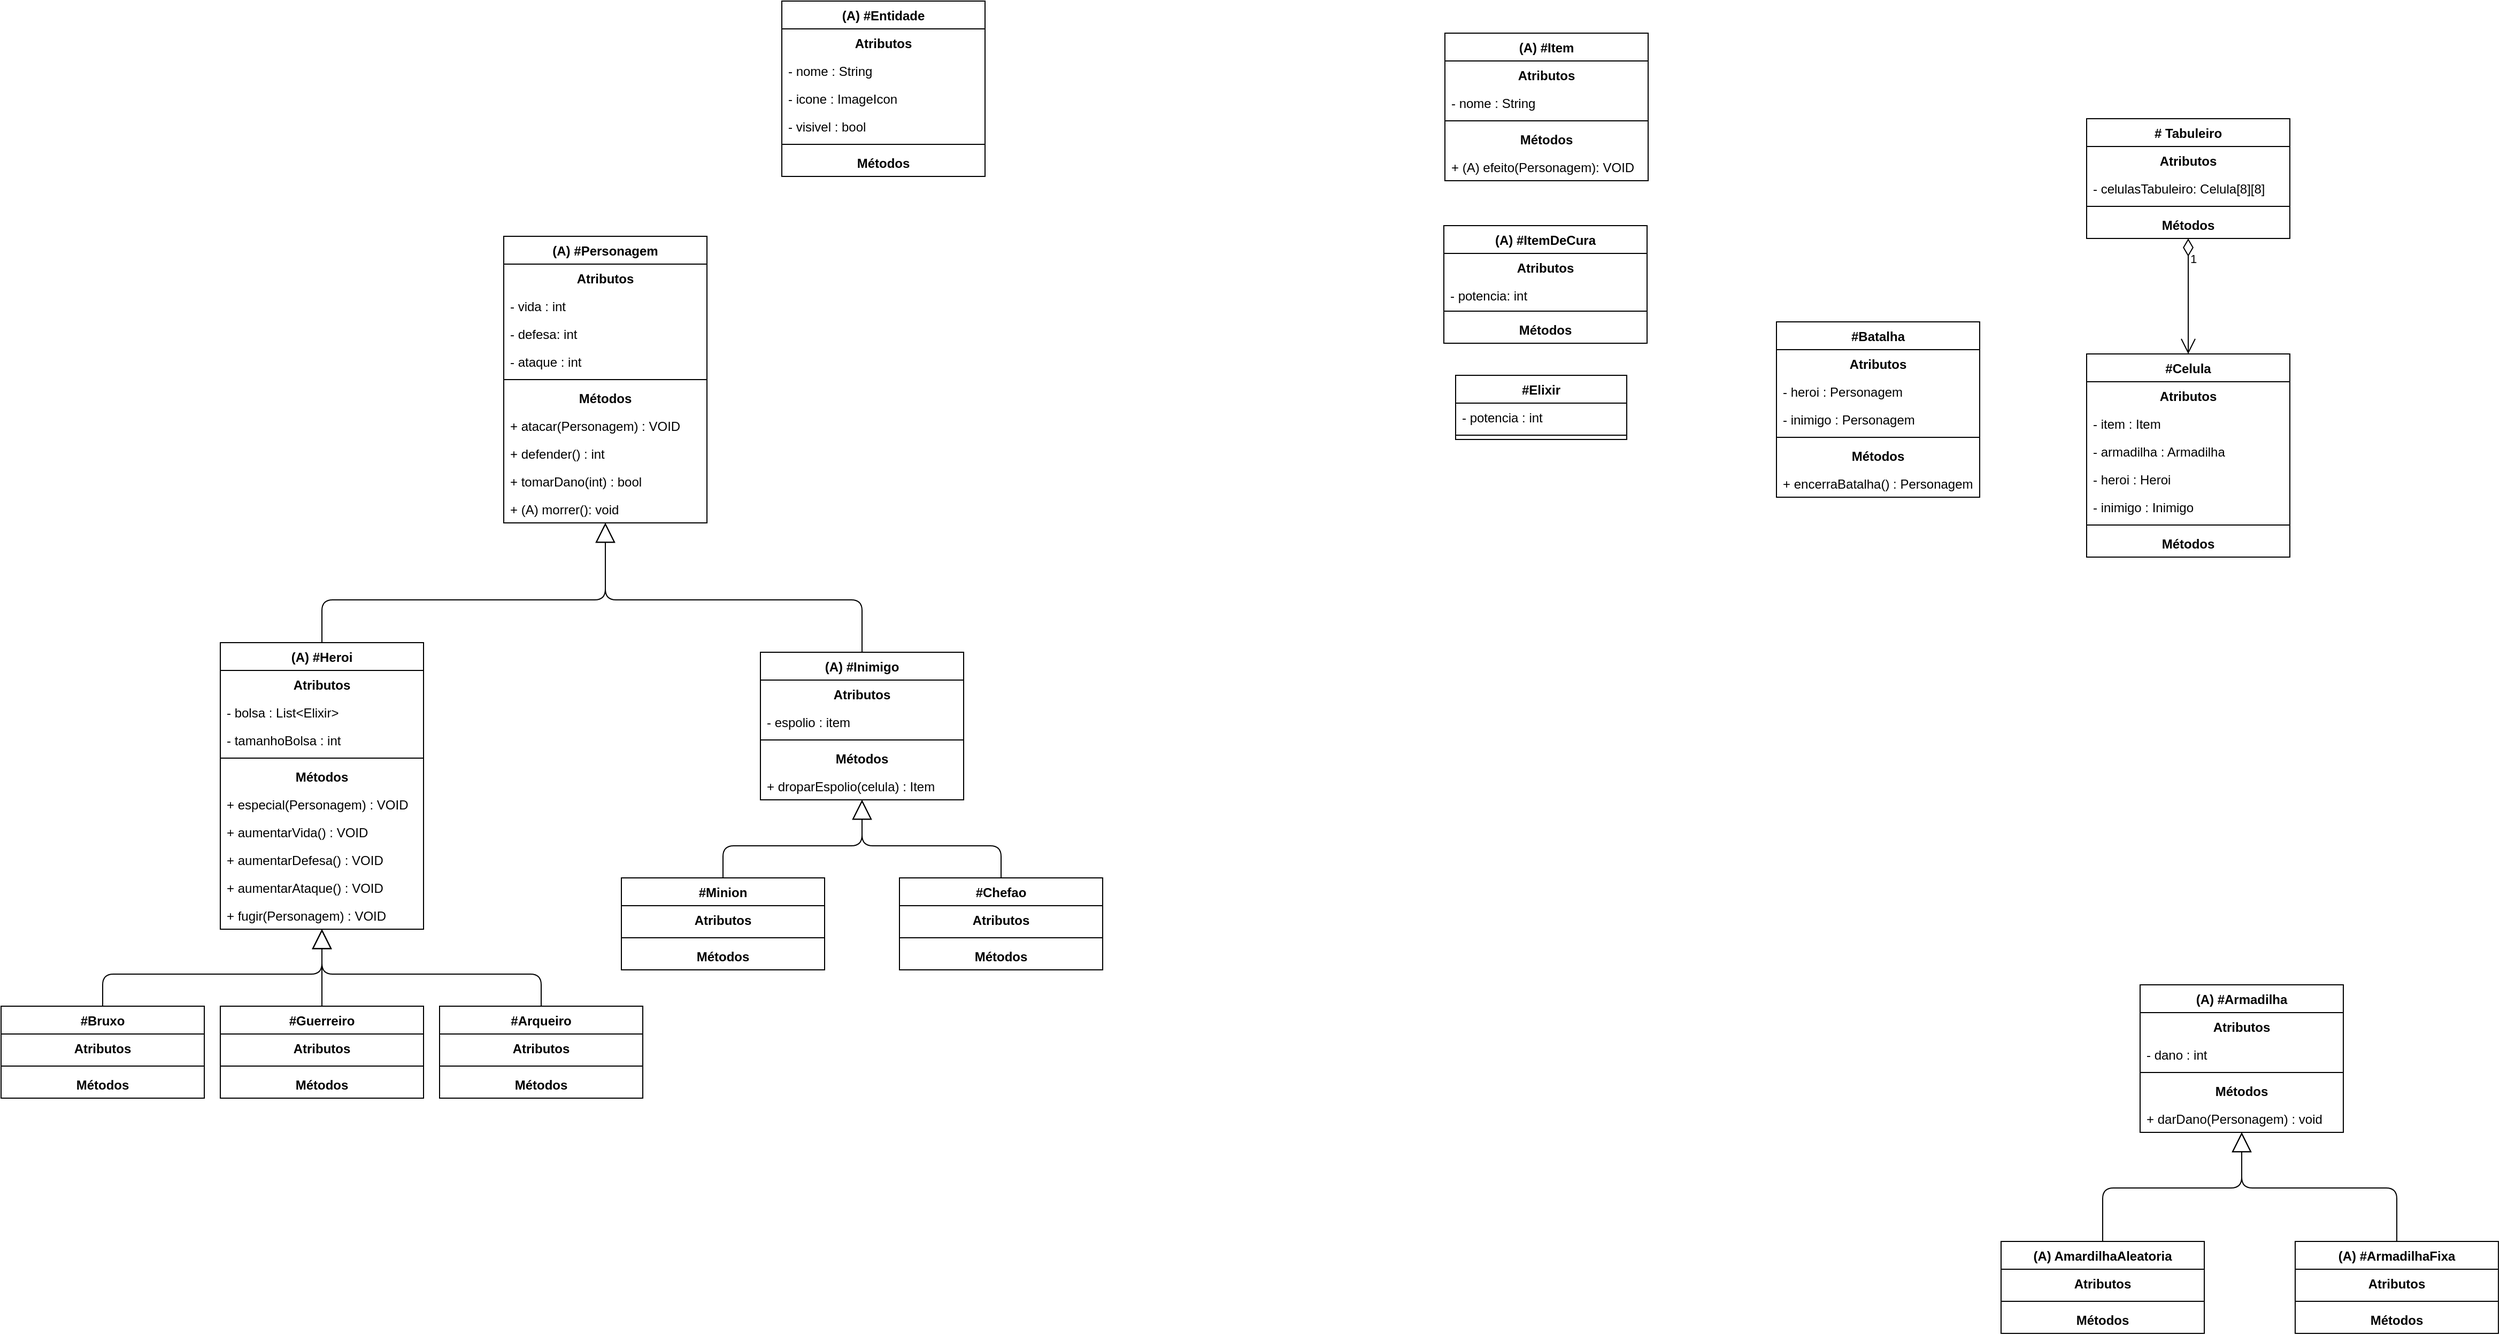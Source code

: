 <mxfile>
    <diagram id="B7NWpQvJIHK8JCV-P2lh" name="Page-1">
        <mxGraphModel dx="793" dy="475" grid="1" gridSize="10" guides="1" tooltips="1" connect="1" arrows="1" fold="1" page="1" pageScale="1" pageWidth="10000" pageHeight="10000" math="0" shadow="0">
            <root>
                <mxCell id="0"/>
                <mxCell id="1" parent="0"/>
                <mxCell id="64" value="#Elixir" style="swimlane;fontStyle=1;align=center;verticalAlign=top;childLayout=stackLayout;horizontal=1;startSize=26;horizontalStack=0;resizeParent=1;resizeParentMax=0;resizeLast=0;collapsible=1;marginBottom=0;" parent="1" vertex="1">
                    <mxGeometry x="1450" y="410" width="160" height="60" as="geometry"/>
                </mxCell>
                <mxCell id="311" value="- potencia : int" style="text;strokeColor=none;fillColor=none;align=left;verticalAlign=top;spacingLeft=4;spacingRight=4;overflow=hidden;rotatable=0;points=[[0,0.5],[1,0.5]];portConstraint=eastwest;" vertex="1" parent="64">
                    <mxGeometry y="26" width="160" height="26" as="geometry"/>
                </mxCell>
                <mxCell id="66" value="" style="line;strokeWidth=1;fillColor=none;align=left;verticalAlign=middle;spacingTop=-1;spacingLeft=3;spacingRight=3;rotatable=0;labelPosition=right;points=[];portConstraint=eastwest;strokeColor=inherit;" parent="64" vertex="1">
                    <mxGeometry y="52" width="160" height="8" as="geometry"/>
                </mxCell>
                <mxCell id="170" value="(A) #Personagem" style="swimlane;fontStyle=1;align=center;verticalAlign=top;childLayout=stackLayout;horizontal=1;startSize=26;horizontalStack=0;resizeParent=1;resizeParentMax=0;resizeLast=0;collapsible=1;marginBottom=0;" parent="1" vertex="1">
                    <mxGeometry x="560" y="280" width="190" height="268" as="geometry">
                        <mxRectangle x="1020" y="304" width="140" height="30" as="alternateBounds"/>
                    </mxGeometry>
                </mxCell>
                <mxCell id="285" value="Atributos" style="text;align=center;fontStyle=1;verticalAlign=middle;spacingLeft=3;spacingRight=3;strokeColor=none;rotatable=0;points=[[0,0.5],[1,0.5]];portConstraint=eastwest;" vertex="1" parent="170">
                    <mxGeometry y="26" width="190" height="26" as="geometry"/>
                </mxCell>
                <mxCell id="171" value="- vida : int " style="text;strokeColor=none;fillColor=none;align=left;verticalAlign=top;spacingLeft=4;spacingRight=4;overflow=hidden;rotatable=0;points=[[0,0.5],[1,0.5]];portConstraint=eastwest;" parent="170" vertex="1">
                    <mxGeometry y="52" width="190" height="26" as="geometry"/>
                </mxCell>
                <mxCell id="174" value="- defesa: int" style="text;strokeColor=none;fillColor=none;align=left;verticalAlign=top;spacingLeft=4;spacingRight=4;overflow=hidden;rotatable=0;points=[[0,0.5],[1,0.5]];portConstraint=eastwest;" parent="170" vertex="1">
                    <mxGeometry y="78" width="190" height="26" as="geometry"/>
                </mxCell>
                <mxCell id="176" value="- ataque : int" style="text;strokeColor=none;fillColor=none;align=left;verticalAlign=top;spacingLeft=4;spacingRight=4;overflow=hidden;rotatable=0;points=[[0,0.5],[1,0.5]];portConstraint=eastwest;" parent="170" vertex="1">
                    <mxGeometry y="104" width="190" height="26" as="geometry"/>
                </mxCell>
                <mxCell id="172" value="" style="line;strokeWidth=1;fillColor=none;align=left;verticalAlign=middle;spacingTop=-1;spacingLeft=3;spacingRight=3;rotatable=0;labelPosition=right;points=[];portConstraint=eastwest;strokeColor=inherit;" parent="170" vertex="1">
                    <mxGeometry y="130" width="190" height="8" as="geometry"/>
                </mxCell>
                <mxCell id="286" value="Métodos" style="text;align=center;fontStyle=1;verticalAlign=middle;spacingLeft=3;spacingRight=3;strokeColor=none;rotatable=0;points=[[0,0.5],[1,0.5]];portConstraint=eastwest;" vertex="1" parent="170">
                    <mxGeometry y="138" width="190" height="26" as="geometry"/>
                </mxCell>
                <mxCell id="215" value="+ atacar(Personagem) : VOID" style="text;strokeColor=none;fillColor=none;align=left;verticalAlign=top;spacingLeft=4;spacingRight=4;overflow=hidden;rotatable=0;points=[[0,0.5],[1,0.5]];portConstraint=eastwest;fontFamily=Helvetica;" parent="170" vertex="1">
                    <mxGeometry y="164" width="190" height="26" as="geometry"/>
                </mxCell>
                <mxCell id="224" value="+ defender() : int" style="text;strokeColor=none;fillColor=none;align=left;verticalAlign=top;spacingLeft=4;spacingRight=4;overflow=hidden;rotatable=0;points=[[0,0.5],[1,0.5]];portConstraint=eastwest;fontFamily=Helvetica;" parent="170" vertex="1">
                    <mxGeometry y="190" width="190" height="26" as="geometry"/>
                </mxCell>
                <mxCell id="227" value="+ tomarDano(int) : bool" style="text;strokeColor=none;fillColor=none;align=left;verticalAlign=top;spacingLeft=4;spacingRight=4;overflow=hidden;rotatable=0;points=[[0,0.5],[1,0.5]];portConstraint=eastwest;fontFamily=Helvetica;" parent="170" vertex="1">
                    <mxGeometry y="216" width="190" height="26" as="geometry"/>
                </mxCell>
                <mxCell id="411" value="+ (A) morrer(): void" style="text;strokeColor=none;fillColor=none;align=left;verticalAlign=top;spacingLeft=4;spacingRight=4;overflow=hidden;rotatable=0;points=[[0,0.5],[1,0.5]];portConstraint=eastwest;" vertex="1" parent="170">
                    <mxGeometry y="242" width="190" height="26" as="geometry"/>
                </mxCell>
                <mxCell id="277" value="" style="endArrow=block;endSize=16;endFill=0;html=1;" parent="1" source="328" target="322" edge="1">
                    <mxGeometry width="160" relative="1" as="geometry">
                        <mxPoint x="595" y="1040" as="sourcePoint"/>
                        <mxPoint x="390" y="694" as="targetPoint"/>
                        <Array as="points">
                            <mxPoint x="595" y="970"/>
                            <mxPoint x="390" y="970"/>
                        </Array>
                    </mxGeometry>
                </mxCell>
                <mxCell id="278" value="" style="endArrow=block;endSize=16;endFill=0;html=1;" parent="1" source="340" target="322" edge="1">
                    <mxGeometry width="160" relative="1" as="geometry">
                        <mxPoint x="185" y="1040" as="sourcePoint"/>
                        <mxPoint x="390" y="694" as="targetPoint"/>
                        <Array as="points">
                            <mxPoint x="185" y="970"/>
                            <mxPoint x="390" y="970"/>
                        </Array>
                    </mxGeometry>
                </mxCell>
                <mxCell id="279" value="" style="endArrow=block;endSize=16;endFill=0;html=1;" edge="1" parent="1" source="334" target="322">
                    <mxGeometry width="160" relative="1" as="geometry">
                        <mxPoint x="390" y="1040" as="sourcePoint"/>
                        <mxPoint x="390" y="694" as="targetPoint"/>
                    </mxGeometry>
                </mxCell>
                <mxCell id="288" value="(A) #Inimigo" style="swimlane;fontStyle=1;align=center;verticalAlign=top;childLayout=stackLayout;horizontal=1;startSize=26;horizontalStack=0;resizeParent=1;resizeParentMax=0;resizeLast=0;collapsible=1;marginBottom=0;" vertex="1" parent="1">
                    <mxGeometry x="800" y="669" width="190" height="138" as="geometry">
                        <mxRectangle x="1020" y="304" width="140" height="30" as="alternateBounds"/>
                    </mxGeometry>
                </mxCell>
                <mxCell id="289" value="Atributos" style="text;align=center;fontStyle=1;verticalAlign=middle;spacingLeft=3;spacingRight=3;strokeColor=none;rotatable=0;points=[[0,0.5],[1,0.5]];portConstraint=eastwest;" vertex="1" parent="288">
                    <mxGeometry y="26" width="190" height="26" as="geometry"/>
                </mxCell>
                <mxCell id="282" value="- espolio : item" style="text;strokeColor=none;fillColor=none;align=left;verticalAlign=top;spacingLeft=4;spacingRight=4;overflow=hidden;rotatable=0;points=[[0,0.5],[1,0.5]];portConstraint=eastwest;" vertex="1" parent="288">
                    <mxGeometry y="52" width="190" height="26" as="geometry"/>
                </mxCell>
                <mxCell id="295" value="" style="line;strokeWidth=1;fillColor=none;align=left;verticalAlign=middle;spacingTop=-1;spacingLeft=3;spacingRight=3;rotatable=0;labelPosition=right;points=[];portConstraint=eastwest;strokeColor=inherit;" vertex="1" parent="288">
                    <mxGeometry y="78" width="190" height="8" as="geometry"/>
                </mxCell>
                <mxCell id="296" value="Métodos" style="text;align=center;fontStyle=1;verticalAlign=middle;spacingLeft=3;spacingRight=3;strokeColor=none;rotatable=0;points=[[0,0.5],[1,0.5]];portConstraint=eastwest;" vertex="1" parent="288">
                    <mxGeometry y="86" width="190" height="26" as="geometry"/>
                </mxCell>
                <mxCell id="302" value="+ droparEspolio(celula) : Item" style="text;strokeColor=none;fillColor=none;align=left;verticalAlign=top;spacingLeft=4;spacingRight=4;overflow=hidden;rotatable=0;points=[[0,0.5],[1,0.5]];portConstraint=eastwest;" vertex="1" parent="288">
                    <mxGeometry y="112" width="190" height="26" as="geometry"/>
                </mxCell>
                <mxCell id="300" value="" style="endArrow=block;endSize=16;endFill=0;html=1;" edge="1" parent="1" source="322" target="170">
                    <mxGeometry width="160" relative="1" as="geometry">
                        <mxPoint x="390" y="660" as="sourcePoint"/>
                        <mxPoint x="580" y="600" as="targetPoint"/>
                        <Array as="points">
                            <mxPoint x="390" y="620"/>
                            <mxPoint x="655" y="620"/>
                        </Array>
                    </mxGeometry>
                </mxCell>
                <mxCell id="303" value="(A) #Item" style="swimlane;fontStyle=1;align=center;verticalAlign=top;childLayout=stackLayout;horizontal=1;startSize=26;horizontalStack=0;resizeParent=1;resizeParentMax=0;resizeLast=0;collapsible=1;marginBottom=0;" vertex="1" parent="1">
                    <mxGeometry x="1440" y="90" width="190" height="138" as="geometry">
                        <mxRectangle x="1020" y="304" width="140" height="30" as="alternateBounds"/>
                    </mxGeometry>
                </mxCell>
                <mxCell id="304" value="Atributos" style="text;align=center;fontStyle=1;verticalAlign=middle;spacingLeft=3;spacingRight=3;strokeColor=none;rotatable=0;points=[[0,0.5],[1,0.5]];portConstraint=eastwest;" vertex="1" parent="303">
                    <mxGeometry y="26" width="190" height="26" as="geometry"/>
                </mxCell>
                <mxCell id="305" value="- nome : String" style="text;strokeColor=none;fillColor=none;align=left;verticalAlign=top;spacingLeft=4;spacingRight=4;overflow=hidden;rotatable=0;points=[[0,0.5],[1,0.5]];portConstraint=eastwest;" vertex="1" parent="303">
                    <mxGeometry y="52" width="190" height="26" as="geometry"/>
                </mxCell>
                <mxCell id="306" value="" style="line;strokeWidth=1;fillColor=none;align=left;verticalAlign=middle;spacingTop=-1;spacingLeft=3;spacingRight=3;rotatable=0;labelPosition=right;points=[];portConstraint=eastwest;strokeColor=inherit;" vertex="1" parent="303">
                    <mxGeometry y="78" width="190" height="8" as="geometry"/>
                </mxCell>
                <mxCell id="307" value="Métodos" style="text;align=center;fontStyle=1;verticalAlign=middle;spacingLeft=3;spacingRight=3;strokeColor=none;rotatable=0;points=[[0,0.5],[1,0.5]];portConstraint=eastwest;" vertex="1" parent="303">
                    <mxGeometry y="86" width="190" height="26" as="geometry"/>
                </mxCell>
                <mxCell id="308" value="+ (A) efeito(Personagem): VOID" style="text;strokeColor=none;fillColor=none;align=left;verticalAlign=top;spacingLeft=4;spacingRight=4;overflow=hidden;rotatable=0;points=[[0,0.5],[1,0.5]];portConstraint=eastwest;" vertex="1" parent="303">
                    <mxGeometry y="112" width="190" height="26" as="geometry"/>
                </mxCell>
                <mxCell id="309" value="(A) #ItemDeCura" style="swimlane;fontStyle=1;align=center;verticalAlign=top;childLayout=stackLayout;horizontal=1;startSize=26;horizontalStack=0;resizeParent=1;resizeParentMax=0;resizeLast=0;collapsible=1;marginBottom=0;" vertex="1" parent="1">
                    <mxGeometry x="1439" y="270" width="190" height="110" as="geometry">
                        <mxRectangle x="1020" y="304" width="140" height="30" as="alternateBounds"/>
                    </mxGeometry>
                </mxCell>
                <mxCell id="310" value="Atributos" style="text;align=center;fontStyle=1;verticalAlign=middle;spacingLeft=3;spacingRight=3;strokeColor=none;rotatable=0;points=[[0,0.5],[1,0.5]];portConstraint=eastwest;" vertex="1" parent="309">
                    <mxGeometry y="26" width="190" height="26" as="geometry"/>
                </mxCell>
                <mxCell id="41" value="- potencia: int" style="text;strokeColor=none;fillColor=none;align=left;verticalAlign=top;spacingLeft=4;spacingRight=4;overflow=hidden;rotatable=0;points=[[0,0.5],[1,0.5]];portConstraint=eastwest;" parent="309" vertex="1">
                    <mxGeometry y="52" width="190" height="24" as="geometry"/>
                </mxCell>
                <mxCell id="312" value="" style="line;strokeWidth=1;fillColor=none;align=left;verticalAlign=middle;spacingTop=-1;spacingLeft=3;spacingRight=3;rotatable=0;labelPosition=right;points=[];portConstraint=eastwest;strokeColor=inherit;" vertex="1" parent="309">
                    <mxGeometry y="76" width="190" height="8" as="geometry"/>
                </mxCell>
                <mxCell id="313" value="Métodos" style="text;align=center;fontStyle=1;verticalAlign=middle;spacingLeft=3;spacingRight=3;strokeColor=none;rotatable=0;points=[[0,0.5],[1,0.5]];portConstraint=eastwest;" vertex="1" parent="309">
                    <mxGeometry y="84" width="190" height="26" as="geometry"/>
                </mxCell>
                <mxCell id="315" value="#Chefao" style="swimlane;fontStyle=1;align=center;verticalAlign=top;childLayout=stackLayout;horizontal=1;startSize=26;horizontalStack=0;resizeParent=1;resizeParentMax=0;resizeLast=0;collapsible=1;marginBottom=0;" vertex="1" parent="1">
                    <mxGeometry x="930" y="880" width="190" height="86" as="geometry">
                        <mxRectangle x="1020" y="304" width="140" height="30" as="alternateBounds"/>
                    </mxGeometry>
                </mxCell>
                <mxCell id="316" value="Atributos" style="text;align=center;fontStyle=1;verticalAlign=middle;spacingLeft=3;spacingRight=3;strokeColor=none;rotatable=0;points=[[0,0.5],[1,0.5]];portConstraint=eastwest;" vertex="1" parent="315">
                    <mxGeometry y="26" width="190" height="26" as="geometry"/>
                </mxCell>
                <mxCell id="318" value="" style="line;strokeWidth=1;fillColor=none;align=left;verticalAlign=middle;spacingTop=-1;spacingLeft=3;spacingRight=3;rotatable=0;labelPosition=right;points=[];portConstraint=eastwest;strokeColor=inherit;" vertex="1" parent="315">
                    <mxGeometry y="52" width="190" height="8" as="geometry"/>
                </mxCell>
                <mxCell id="319" value="Métodos" style="text;align=center;fontStyle=1;verticalAlign=middle;spacingLeft=3;spacingRight=3;strokeColor=none;rotatable=0;points=[[0,0.5],[1,0.5]];portConstraint=eastwest;" vertex="1" parent="315">
                    <mxGeometry y="60" width="190" height="26" as="geometry"/>
                </mxCell>
                <mxCell id="321" value="" style="endArrow=block;endSize=16;endFill=0;html=1;" edge="1" parent="1" source="288" target="170">
                    <mxGeometry width="160" relative="1" as="geometry">
                        <mxPoint x="860" y="818" as="sourcePoint"/>
                        <mxPoint x="860" y="750" as="targetPoint"/>
                        <Array as="points">
                            <mxPoint x="895" y="620"/>
                            <mxPoint x="655" y="620"/>
                        </Array>
                    </mxGeometry>
                </mxCell>
                <mxCell id="322" value="(A) #Heroi" style="swimlane;fontStyle=1;align=center;verticalAlign=top;childLayout=stackLayout;horizontal=1;startSize=26;horizontalStack=0;resizeParent=1;resizeParentMax=0;resizeLast=0;collapsible=1;marginBottom=0;" vertex="1" parent="1">
                    <mxGeometry x="295" y="660" width="190" height="268" as="geometry">
                        <mxRectangle x="1020" y="304" width="140" height="30" as="alternateBounds"/>
                    </mxGeometry>
                </mxCell>
                <mxCell id="323" value="Atributos" style="text;align=center;fontStyle=1;verticalAlign=middle;spacingLeft=3;spacingRight=3;strokeColor=none;rotatable=0;points=[[0,0.5],[1,0.5]];portConstraint=eastwest;" vertex="1" parent="322">
                    <mxGeometry y="26" width="190" height="26" as="geometry"/>
                </mxCell>
                <mxCell id="265" value="- bolsa : List&lt;Elixir&gt;" style="text;strokeColor=none;fillColor=none;align=left;verticalAlign=top;spacingLeft=4;spacingRight=4;overflow=hidden;rotatable=0;points=[[0,0.5],[1,0.5]];portConstraint=eastwest;" parent="322" vertex="1">
                    <mxGeometry y="52" width="190" height="26" as="geometry"/>
                </mxCell>
                <mxCell id="266" value="- tamanhoBolsa : int" style="text;strokeColor=none;fillColor=none;align=left;verticalAlign=top;spacingLeft=4;spacingRight=4;overflow=hidden;rotatable=0;points=[[0,0.5],[1,0.5]];portConstraint=eastwest;" parent="322" vertex="1">
                    <mxGeometry y="78" width="190" height="26" as="geometry"/>
                </mxCell>
                <mxCell id="325" value="" style="line;strokeWidth=1;fillColor=none;align=left;verticalAlign=middle;spacingTop=-1;spacingLeft=3;spacingRight=3;rotatable=0;labelPosition=right;points=[];portConstraint=eastwest;strokeColor=inherit;" vertex="1" parent="322">
                    <mxGeometry y="104" width="190" height="8" as="geometry"/>
                </mxCell>
                <mxCell id="326" value="Métodos" style="text;align=center;fontStyle=1;verticalAlign=middle;spacingLeft=3;spacingRight=3;strokeColor=none;rotatable=0;points=[[0,0.5],[1,0.5]];portConstraint=eastwest;" vertex="1" parent="322">
                    <mxGeometry y="112" width="190" height="26" as="geometry"/>
                </mxCell>
                <mxCell id="271" value="+ especial(Personagem) : VOID" style="text;strokeColor=none;fillColor=none;align=left;verticalAlign=top;spacingLeft=4;spacingRight=4;overflow=hidden;rotatable=0;points=[[0,0.5],[1,0.5]];portConstraint=eastwest;fontFamily=Helvetica;" parent="322" vertex="1">
                    <mxGeometry y="138" width="190" height="26" as="geometry"/>
                </mxCell>
                <mxCell id="275" value="+ aumentarVida() : VOID" style="text;strokeColor=none;fillColor=none;align=left;verticalAlign=top;spacingLeft=4;spacingRight=4;overflow=hidden;rotatable=0;points=[[0,0.5],[1,0.5]];portConstraint=eastwest;fontFamily=Helvetica;" parent="322" vertex="1">
                    <mxGeometry y="164" width="190" height="26" as="geometry"/>
                </mxCell>
                <mxCell id="274" value="+ aumentarDefesa() : VOID" style="text;strokeColor=none;fillColor=none;align=left;verticalAlign=top;spacingLeft=4;spacingRight=4;overflow=hidden;rotatable=0;points=[[0,0.5],[1,0.5]];portConstraint=eastwest;fontFamily=Helvetica;" parent="322" vertex="1">
                    <mxGeometry y="190" width="190" height="26" as="geometry"/>
                </mxCell>
                <mxCell id="273" value="+ aumentarAtaque() : VOID" style="text;strokeColor=none;fillColor=none;align=left;verticalAlign=top;spacingLeft=4;spacingRight=4;overflow=hidden;rotatable=0;points=[[0,0.5],[1,0.5]];portConstraint=eastwest;fontFamily=Helvetica;" parent="322" vertex="1">
                    <mxGeometry y="216" width="190" height="26" as="geometry"/>
                </mxCell>
                <mxCell id="272" value="+ fugir(Personagem) : VOID" style="text;strokeColor=none;fillColor=none;align=left;verticalAlign=top;spacingLeft=4;spacingRight=4;overflow=hidden;rotatable=0;points=[[0,0.5],[1,0.5]];portConstraint=eastwest;fontFamily=Helvetica;" parent="322" vertex="1">
                    <mxGeometry y="242" width="190" height="26" as="geometry"/>
                </mxCell>
                <mxCell id="328" value="#Arqueiro" style="swimlane;fontStyle=1;align=center;verticalAlign=top;childLayout=stackLayout;horizontal=1;startSize=26;horizontalStack=0;resizeParent=1;resizeParentMax=0;resizeLast=0;collapsible=1;marginBottom=0;" vertex="1" parent="1">
                    <mxGeometry x="500" y="1000" width="190" height="86" as="geometry">
                        <mxRectangle x="1020" y="304" width="140" height="30" as="alternateBounds"/>
                    </mxGeometry>
                </mxCell>
                <mxCell id="329" value="Atributos" style="text;align=center;fontStyle=1;verticalAlign=middle;spacingLeft=3;spacingRight=3;strokeColor=none;rotatable=0;points=[[0,0.5],[1,0.5]];portConstraint=eastwest;" vertex="1" parent="328">
                    <mxGeometry y="26" width="190" height="26" as="geometry"/>
                </mxCell>
                <mxCell id="331" value="" style="line;strokeWidth=1;fillColor=none;align=left;verticalAlign=middle;spacingTop=-1;spacingLeft=3;spacingRight=3;rotatable=0;labelPosition=right;points=[];portConstraint=eastwest;strokeColor=inherit;" vertex="1" parent="328">
                    <mxGeometry y="52" width="190" height="8" as="geometry"/>
                </mxCell>
                <mxCell id="332" value="Métodos" style="text;align=center;fontStyle=1;verticalAlign=middle;spacingLeft=3;spacingRight=3;strokeColor=none;rotatable=0;points=[[0,0.5],[1,0.5]];portConstraint=eastwest;" vertex="1" parent="328">
                    <mxGeometry y="60" width="190" height="26" as="geometry"/>
                </mxCell>
                <mxCell id="334" value="#Guerreiro" style="swimlane;fontStyle=1;align=center;verticalAlign=top;childLayout=stackLayout;horizontal=1;startSize=26;horizontalStack=0;resizeParent=1;resizeParentMax=0;resizeLast=0;collapsible=1;marginBottom=0;" vertex="1" parent="1">
                    <mxGeometry x="295" y="1000" width="190" height="86" as="geometry">
                        <mxRectangle x="1020" y="304" width="140" height="30" as="alternateBounds"/>
                    </mxGeometry>
                </mxCell>
                <mxCell id="335" value="Atributos" style="text;align=center;fontStyle=1;verticalAlign=middle;spacingLeft=3;spacingRight=3;strokeColor=none;rotatable=0;points=[[0,0.5],[1,0.5]];portConstraint=eastwest;" vertex="1" parent="334">
                    <mxGeometry y="26" width="190" height="26" as="geometry"/>
                </mxCell>
                <mxCell id="337" value="" style="line;strokeWidth=1;fillColor=none;align=left;verticalAlign=middle;spacingTop=-1;spacingLeft=3;spacingRight=3;rotatable=0;labelPosition=right;points=[];portConstraint=eastwest;strokeColor=inherit;" vertex="1" parent="334">
                    <mxGeometry y="52" width="190" height="8" as="geometry"/>
                </mxCell>
                <mxCell id="338" value="Métodos" style="text;align=center;fontStyle=1;verticalAlign=middle;spacingLeft=3;spacingRight=3;strokeColor=none;rotatable=0;points=[[0,0.5],[1,0.5]];portConstraint=eastwest;" vertex="1" parent="334">
                    <mxGeometry y="60" width="190" height="26" as="geometry"/>
                </mxCell>
                <mxCell id="340" value="#Bruxo" style="swimlane;fontStyle=1;align=center;verticalAlign=top;childLayout=stackLayout;horizontal=1;startSize=26;horizontalStack=0;resizeParent=1;resizeParentMax=0;resizeLast=0;collapsible=1;marginBottom=0;" vertex="1" parent="1">
                    <mxGeometry x="90" y="1000" width="190" height="86" as="geometry">
                        <mxRectangle x="1020" y="304" width="140" height="30" as="alternateBounds"/>
                    </mxGeometry>
                </mxCell>
                <mxCell id="341" value="Atributos" style="text;align=center;fontStyle=1;verticalAlign=middle;spacingLeft=3;spacingRight=3;strokeColor=none;rotatable=0;points=[[0,0.5],[1,0.5]];portConstraint=eastwest;" vertex="1" parent="340">
                    <mxGeometry y="26" width="190" height="26" as="geometry"/>
                </mxCell>
                <mxCell id="343" value="" style="line;strokeWidth=1;fillColor=none;align=left;verticalAlign=middle;spacingTop=-1;spacingLeft=3;spacingRight=3;rotatable=0;labelPosition=right;points=[];portConstraint=eastwest;strokeColor=inherit;" vertex="1" parent="340">
                    <mxGeometry y="52" width="190" height="8" as="geometry"/>
                </mxCell>
                <mxCell id="344" value="Métodos" style="text;align=center;fontStyle=1;verticalAlign=middle;spacingLeft=3;spacingRight=3;strokeColor=none;rotatable=0;points=[[0,0.5],[1,0.5]];portConstraint=eastwest;" vertex="1" parent="340">
                    <mxGeometry y="60" width="190" height="26" as="geometry"/>
                </mxCell>
                <mxCell id="346" value="#Minion" style="swimlane;fontStyle=1;align=center;verticalAlign=top;childLayout=stackLayout;horizontal=1;startSize=26;horizontalStack=0;resizeParent=1;resizeParentMax=0;resizeLast=0;collapsible=1;marginBottom=0;" vertex="1" parent="1">
                    <mxGeometry x="670" y="880" width="190" height="86" as="geometry">
                        <mxRectangle x="1020" y="304" width="140" height="30" as="alternateBounds"/>
                    </mxGeometry>
                </mxCell>
                <mxCell id="347" value="Atributos" style="text;align=center;fontStyle=1;verticalAlign=middle;spacingLeft=3;spacingRight=3;strokeColor=none;rotatable=0;points=[[0,0.5],[1,0.5]];portConstraint=eastwest;" vertex="1" parent="346">
                    <mxGeometry y="26" width="190" height="26" as="geometry"/>
                </mxCell>
                <mxCell id="349" value="" style="line;strokeWidth=1;fillColor=none;align=left;verticalAlign=middle;spacingTop=-1;spacingLeft=3;spacingRight=3;rotatable=0;labelPosition=right;points=[];portConstraint=eastwest;strokeColor=inherit;" vertex="1" parent="346">
                    <mxGeometry y="52" width="190" height="8" as="geometry"/>
                </mxCell>
                <mxCell id="350" value="Métodos" style="text;align=center;fontStyle=1;verticalAlign=middle;spacingLeft=3;spacingRight=3;strokeColor=none;rotatable=0;points=[[0,0.5],[1,0.5]];portConstraint=eastwest;" vertex="1" parent="346">
                    <mxGeometry y="60" width="190" height="26" as="geometry"/>
                </mxCell>
                <mxCell id="352" value="" style="endArrow=block;endSize=16;endFill=0;html=1;" edge="1" parent="1" source="346" target="288">
                    <mxGeometry width="160" relative="1" as="geometry">
                        <mxPoint x="820" y="908" as="sourcePoint"/>
                        <mxPoint x="820" y="840" as="targetPoint"/>
                        <Array as="points">
                            <mxPoint x="765" y="850"/>
                            <mxPoint x="895" y="850"/>
                        </Array>
                    </mxGeometry>
                </mxCell>
                <mxCell id="353" value="" style="endArrow=block;endSize=16;endFill=0;html=1;" edge="1" parent="1" source="315" target="288">
                    <mxGeometry width="160" relative="1" as="geometry">
                        <mxPoint x="820" y="908" as="sourcePoint"/>
                        <mxPoint x="820" y="840" as="targetPoint"/>
                        <Array as="points">
                            <mxPoint x="1025" y="850"/>
                            <mxPoint x="895" y="850"/>
                        </Array>
                    </mxGeometry>
                </mxCell>
                <mxCell id="354" value="# Tabuleiro" style="swimlane;fontStyle=1;align=center;verticalAlign=top;childLayout=stackLayout;horizontal=1;startSize=26;horizontalStack=0;resizeParent=1;resizeParentMax=0;resizeLast=0;collapsible=1;marginBottom=0;" vertex="1" parent="1">
                    <mxGeometry x="2040" y="170" width="190" height="112" as="geometry">
                        <mxRectangle x="1020" y="304" width="140" height="30" as="alternateBounds"/>
                    </mxGeometry>
                </mxCell>
                <mxCell id="355" value="Atributos" style="text;align=center;fontStyle=1;verticalAlign=middle;spacingLeft=3;spacingRight=3;strokeColor=none;rotatable=0;points=[[0,0.5],[1,0.5]];portConstraint=eastwest;" vertex="1" parent="354">
                    <mxGeometry y="26" width="190" height="26" as="geometry"/>
                </mxCell>
                <mxCell id="108" value="- celulasTabuleiro: Celula[8][8]" style="text;strokeColor=none;fillColor=none;align=left;verticalAlign=top;spacingLeft=4;spacingRight=4;overflow=hidden;rotatable=0;points=[[0,0.5],[1,0.5]];portConstraint=eastwest;" parent="354" vertex="1">
                    <mxGeometry y="52" width="190" height="26" as="geometry"/>
                </mxCell>
                <mxCell id="357" value="" style="line;strokeWidth=1;fillColor=none;align=left;verticalAlign=middle;spacingTop=-1;spacingLeft=3;spacingRight=3;rotatable=0;labelPosition=right;points=[];portConstraint=eastwest;strokeColor=inherit;" vertex="1" parent="354">
                    <mxGeometry y="78" width="190" height="8" as="geometry"/>
                </mxCell>
                <mxCell id="358" value="Métodos" style="text;align=center;fontStyle=1;verticalAlign=middle;spacingLeft=3;spacingRight=3;strokeColor=none;rotatable=0;points=[[0,0.5],[1,0.5]];portConstraint=eastwest;" vertex="1" parent="354">
                    <mxGeometry y="86" width="190" height="26" as="geometry"/>
                </mxCell>
                <mxCell id="360" value="#Celula" style="swimlane;fontStyle=1;align=center;verticalAlign=top;childLayout=stackLayout;horizontal=1;startSize=26;horizontalStack=0;resizeParent=1;resizeParentMax=0;resizeLast=0;collapsible=1;marginBottom=0;" vertex="1" parent="1">
                    <mxGeometry x="2040" y="390" width="190" height="190" as="geometry">
                        <mxRectangle x="1020" y="304" width="140" height="30" as="alternateBounds"/>
                    </mxGeometry>
                </mxCell>
                <mxCell id="361" value="Atributos" style="text;align=center;fontStyle=1;verticalAlign=middle;spacingLeft=3;spacingRight=3;strokeColor=none;rotatable=0;points=[[0,0.5],[1,0.5]];portConstraint=eastwest;" vertex="1" parent="360">
                    <mxGeometry y="26" width="190" height="26" as="geometry"/>
                </mxCell>
                <mxCell id="362" value="- item : Item" style="text;strokeColor=none;fillColor=none;align=left;verticalAlign=top;spacingLeft=4;spacingRight=4;overflow=hidden;rotatable=0;points=[[0,0.5],[1,0.5]];portConstraint=eastwest;" vertex="1" parent="360">
                    <mxGeometry y="52" width="190" height="26" as="geometry"/>
                </mxCell>
                <mxCell id="366" value="- armadilha : Armadilha&#10;    " style="text;strokeColor=none;fillColor=none;align=left;verticalAlign=top;spacingLeft=4;spacingRight=4;overflow=hidden;rotatable=0;points=[[0,0.5],[1,0.5]];portConstraint=eastwest;" vertex="1" parent="360">
                    <mxGeometry y="78" width="190" height="26" as="geometry"/>
                </mxCell>
                <mxCell id="367" value="- heroi : Heroi&#10;" style="text;strokeColor=none;fillColor=none;align=left;verticalAlign=top;spacingLeft=4;spacingRight=4;overflow=hidden;rotatable=0;points=[[0,0.5],[1,0.5]];portConstraint=eastwest;" vertex="1" parent="360">
                    <mxGeometry y="104" width="190" height="26" as="geometry"/>
                </mxCell>
                <mxCell id="368" value="- inimigo : Inimigo" style="text;strokeColor=none;fillColor=none;align=left;verticalAlign=top;spacingLeft=4;spacingRight=4;overflow=hidden;rotatable=0;points=[[0,0.5],[1,0.5]];portConstraint=eastwest;" vertex="1" parent="360">
                    <mxGeometry y="130" width="190" height="26" as="geometry"/>
                </mxCell>
                <mxCell id="363" value="" style="line;strokeWidth=1;fillColor=none;align=left;verticalAlign=middle;spacingTop=-1;spacingLeft=3;spacingRight=3;rotatable=0;labelPosition=right;points=[];portConstraint=eastwest;strokeColor=inherit;" vertex="1" parent="360">
                    <mxGeometry y="156" width="190" height="8" as="geometry"/>
                </mxCell>
                <mxCell id="364" value="Métodos" style="text;align=center;fontStyle=1;verticalAlign=middle;spacingLeft=3;spacingRight=3;strokeColor=none;rotatable=0;points=[[0,0.5],[1,0.5]];portConstraint=eastwest;" vertex="1" parent="360">
                    <mxGeometry y="164" width="190" height="26" as="geometry"/>
                </mxCell>
                <mxCell id="375" value="1" style="endArrow=open;html=1;endSize=12;startArrow=diamondThin;startSize=14;startFill=0;edgeStyle=orthogonalEdgeStyle;align=left;verticalAlign=bottom;" edge="1" parent="1" source="354" target="360">
                    <mxGeometry x="-0.481" relative="1" as="geometry">
                        <mxPoint x="2110" y="380" as="sourcePoint"/>
                        <mxPoint x="2270" y="380" as="targetPoint"/>
                        <mxPoint as="offset"/>
                    </mxGeometry>
                </mxCell>
                <mxCell id="376" value="(A) #Armadilha" style="swimlane;fontStyle=1;align=center;verticalAlign=top;childLayout=stackLayout;horizontal=1;startSize=26;horizontalStack=0;resizeParent=1;resizeParentMax=0;resizeLast=0;collapsible=1;marginBottom=0;" vertex="1" parent="1">
                    <mxGeometry x="2090" y="980" width="190" height="138" as="geometry">
                        <mxRectangle x="1020" y="304" width="140" height="30" as="alternateBounds"/>
                    </mxGeometry>
                </mxCell>
                <mxCell id="377" value="Atributos" style="text;align=center;fontStyle=1;verticalAlign=middle;spacingLeft=3;spacingRight=3;strokeColor=none;rotatable=0;points=[[0,0.5],[1,0.5]];portConstraint=eastwest;" vertex="1" parent="376">
                    <mxGeometry y="26" width="190" height="26" as="geometry"/>
                </mxCell>
                <mxCell id="378" value="- dano : int" style="text;strokeColor=none;fillColor=none;align=left;verticalAlign=top;spacingLeft=4;spacingRight=4;overflow=hidden;rotatable=0;points=[[0,0.5],[1,0.5]];portConstraint=eastwest;" vertex="1" parent="376">
                    <mxGeometry y="52" width="190" height="26" as="geometry"/>
                </mxCell>
                <mxCell id="379" value="" style="line;strokeWidth=1;fillColor=none;align=left;verticalAlign=middle;spacingTop=-1;spacingLeft=3;spacingRight=3;rotatable=0;labelPosition=right;points=[];portConstraint=eastwest;strokeColor=inherit;" vertex="1" parent="376">
                    <mxGeometry y="78" width="190" height="8" as="geometry"/>
                </mxCell>
                <mxCell id="380" value="Métodos" style="text;align=center;fontStyle=1;verticalAlign=middle;spacingLeft=3;spacingRight=3;strokeColor=none;rotatable=0;points=[[0,0.5],[1,0.5]];portConstraint=eastwest;" vertex="1" parent="376">
                    <mxGeometry y="86" width="190" height="26" as="geometry"/>
                </mxCell>
                <mxCell id="381" value="+ darDano(Personagem) : void" style="text;strokeColor=none;fillColor=none;align=left;verticalAlign=top;spacingLeft=4;spacingRight=4;overflow=hidden;rotatable=0;points=[[0,0.5],[1,0.5]];portConstraint=eastwest;" vertex="1" parent="376">
                    <mxGeometry y="112" width="190" height="26" as="geometry"/>
                </mxCell>
                <mxCell id="382" value="(A) #ArmadilhaFixa" style="swimlane;fontStyle=1;align=center;verticalAlign=top;childLayout=stackLayout;horizontal=1;startSize=26;horizontalStack=0;resizeParent=1;resizeParentMax=0;resizeLast=0;collapsible=1;marginBottom=0;" vertex="1" parent="1">
                    <mxGeometry x="2235" y="1220" width="190" height="86" as="geometry">
                        <mxRectangle x="1020" y="304" width="140" height="30" as="alternateBounds"/>
                    </mxGeometry>
                </mxCell>
                <mxCell id="383" value="Atributos" style="text;align=center;fontStyle=1;verticalAlign=middle;spacingLeft=3;spacingRight=3;strokeColor=none;rotatable=0;points=[[0,0.5],[1,0.5]];portConstraint=eastwest;" vertex="1" parent="382">
                    <mxGeometry y="26" width="190" height="26" as="geometry"/>
                </mxCell>
                <mxCell id="385" value="" style="line;strokeWidth=1;fillColor=none;align=left;verticalAlign=middle;spacingTop=-1;spacingLeft=3;spacingRight=3;rotatable=0;labelPosition=right;points=[];portConstraint=eastwest;strokeColor=inherit;" vertex="1" parent="382">
                    <mxGeometry y="52" width="190" height="8" as="geometry"/>
                </mxCell>
                <mxCell id="386" value="Métodos" style="text;align=center;fontStyle=1;verticalAlign=middle;spacingLeft=3;spacingRight=3;strokeColor=none;rotatable=0;points=[[0,0.5],[1,0.5]];portConstraint=eastwest;" vertex="1" parent="382">
                    <mxGeometry y="60" width="190" height="26" as="geometry"/>
                </mxCell>
                <mxCell id="388" value="(A) AmardilhaAleatoria" style="swimlane;fontStyle=1;align=center;verticalAlign=top;childLayout=stackLayout;horizontal=1;startSize=26;horizontalStack=0;resizeParent=1;resizeParentMax=0;resizeLast=0;collapsible=1;marginBottom=0;" vertex="1" parent="1">
                    <mxGeometry x="1960" y="1220" width="190" height="86" as="geometry">
                        <mxRectangle x="1020" y="304" width="140" height="30" as="alternateBounds"/>
                    </mxGeometry>
                </mxCell>
                <mxCell id="389" value="Atributos" style="text;align=center;fontStyle=1;verticalAlign=middle;spacingLeft=3;spacingRight=3;strokeColor=none;rotatable=0;points=[[0,0.5],[1,0.5]];portConstraint=eastwest;" vertex="1" parent="388">
                    <mxGeometry y="26" width="190" height="26" as="geometry"/>
                </mxCell>
                <mxCell id="391" value="" style="line;strokeWidth=1;fillColor=none;align=left;verticalAlign=middle;spacingTop=-1;spacingLeft=3;spacingRight=3;rotatable=0;labelPosition=right;points=[];portConstraint=eastwest;strokeColor=inherit;" vertex="1" parent="388">
                    <mxGeometry y="52" width="190" height="8" as="geometry"/>
                </mxCell>
                <mxCell id="392" value="Métodos" style="text;align=center;fontStyle=1;verticalAlign=middle;spacingLeft=3;spacingRight=3;strokeColor=none;rotatable=0;points=[[0,0.5],[1,0.5]];portConstraint=eastwest;" vertex="1" parent="388">
                    <mxGeometry y="60" width="190" height="26" as="geometry"/>
                </mxCell>
                <mxCell id="394" value="(A) #Entidade" style="swimlane;fontStyle=1;align=center;verticalAlign=top;childLayout=stackLayout;horizontal=1;startSize=26;horizontalStack=0;resizeParent=1;resizeParentMax=0;resizeLast=0;collapsible=1;marginBottom=0;" vertex="1" parent="1">
                    <mxGeometry x="820" y="60" width="190" height="164" as="geometry">
                        <mxRectangle x="1020" y="304" width="140" height="30" as="alternateBounds"/>
                    </mxGeometry>
                </mxCell>
                <mxCell id="395" value="Atributos" style="text;align=center;fontStyle=1;verticalAlign=middle;spacingLeft=3;spacingRight=3;strokeColor=none;rotatable=0;points=[[0,0.5],[1,0.5]];portConstraint=eastwest;" vertex="1" parent="394">
                    <mxGeometry y="26" width="190" height="26" as="geometry"/>
                </mxCell>
                <mxCell id="396" value="- nome : String" style="text;strokeColor=none;fillColor=none;align=left;verticalAlign=top;spacingLeft=4;spacingRight=4;overflow=hidden;rotatable=0;points=[[0,0.5],[1,0.5]];portConstraint=eastwest;" vertex="1" parent="394">
                    <mxGeometry y="52" width="190" height="26" as="geometry"/>
                </mxCell>
                <mxCell id="402" value="- icone : ImageIcon" style="text;strokeColor=none;fillColor=none;align=left;verticalAlign=top;spacingLeft=4;spacingRight=4;overflow=hidden;rotatable=0;points=[[0,0.5],[1,0.5]];portConstraint=eastwest;" vertex="1" parent="394">
                    <mxGeometry y="78" width="190" height="26" as="geometry"/>
                </mxCell>
                <mxCell id="177" value="- visivel : bool" style="text;strokeColor=none;fillColor=none;align=left;verticalAlign=top;spacingLeft=4;spacingRight=4;overflow=hidden;rotatable=0;points=[[0,0.5],[1,0.5]];portConstraint=eastwest;" parent="394" vertex="1">
                    <mxGeometry y="104" width="190" height="26" as="geometry"/>
                </mxCell>
                <mxCell id="397" value="" style="line;strokeWidth=1;fillColor=none;align=left;verticalAlign=middle;spacingTop=-1;spacingLeft=3;spacingRight=3;rotatable=0;labelPosition=right;points=[];portConstraint=eastwest;strokeColor=inherit;" vertex="1" parent="394">
                    <mxGeometry y="130" width="190" height="8" as="geometry"/>
                </mxCell>
                <mxCell id="398" value="Métodos" style="text;align=center;fontStyle=1;verticalAlign=middle;spacingLeft=3;spacingRight=3;strokeColor=none;rotatable=0;points=[[0,0.5],[1,0.5]];portConstraint=eastwest;" vertex="1" parent="394">
                    <mxGeometry y="138" width="190" height="26" as="geometry"/>
                </mxCell>
                <mxCell id="400" value="" style="endArrow=block;endSize=16;endFill=0;html=1;" edge="1" parent="1" source="388" target="376">
                    <mxGeometry width="160" relative="1" as="geometry">
                        <mxPoint x="2290" y="1288" as="sourcePoint"/>
                        <mxPoint x="2290" y="1220" as="targetPoint"/>
                        <Array as="points">
                            <mxPoint x="2055" y="1170"/>
                            <mxPoint x="2185" y="1170"/>
                        </Array>
                    </mxGeometry>
                </mxCell>
                <mxCell id="401" value="" style="endArrow=block;endSize=16;endFill=0;html=1;" edge="1" parent="1" source="382" target="376">
                    <mxGeometry width="160" relative="1" as="geometry">
                        <mxPoint x="2315" y="1188" as="sourcePoint"/>
                        <mxPoint x="2210" y="1118" as="targetPoint"/>
                        <Array as="points">
                            <mxPoint x="2330" y="1170"/>
                            <mxPoint x="2185" y="1170"/>
                        </Array>
                    </mxGeometry>
                </mxCell>
                <mxCell id="412" value="#Batalha" style="swimlane;fontStyle=1;align=center;verticalAlign=top;childLayout=stackLayout;horizontal=1;startSize=26;horizontalStack=0;resizeParent=1;resizeParentMax=0;resizeLast=0;collapsible=1;marginBottom=0;" vertex="1" parent="1">
                    <mxGeometry x="1750" y="360" width="190" height="164" as="geometry">
                        <mxRectangle x="1020" y="304" width="140" height="30" as="alternateBounds"/>
                    </mxGeometry>
                </mxCell>
                <mxCell id="413" value="Atributos" style="text;align=center;fontStyle=1;verticalAlign=middle;spacingLeft=3;spacingRight=3;strokeColor=none;rotatable=0;points=[[0,0.5],[1,0.5]];portConstraint=eastwest;" vertex="1" parent="412">
                    <mxGeometry y="26" width="190" height="26" as="geometry"/>
                </mxCell>
                <mxCell id="414" value="- heroi : Personagem" style="text;strokeColor=none;fillColor=none;align=left;verticalAlign=top;spacingLeft=4;spacingRight=4;overflow=hidden;rotatable=0;points=[[0,0.5],[1,0.5]];portConstraint=eastwest;" vertex="1" parent="412">
                    <mxGeometry y="52" width="190" height="26" as="geometry"/>
                </mxCell>
                <mxCell id="418" value="- inimigo : Personagem" style="text;strokeColor=none;fillColor=none;align=left;verticalAlign=top;spacingLeft=4;spacingRight=4;overflow=hidden;rotatable=0;points=[[0,0.5],[1,0.5]];portConstraint=eastwest;" vertex="1" parent="412">
                    <mxGeometry y="78" width="190" height="26" as="geometry"/>
                </mxCell>
                <mxCell id="415" value="" style="line;strokeWidth=1;fillColor=none;align=left;verticalAlign=middle;spacingTop=-1;spacingLeft=3;spacingRight=3;rotatable=0;labelPosition=right;points=[];portConstraint=eastwest;strokeColor=inherit;" vertex="1" parent="412">
                    <mxGeometry y="104" width="190" height="8" as="geometry"/>
                </mxCell>
                <mxCell id="416" value="Métodos" style="text;align=center;fontStyle=1;verticalAlign=middle;spacingLeft=3;spacingRight=3;strokeColor=none;rotatable=0;points=[[0,0.5],[1,0.5]];portConstraint=eastwest;" vertex="1" parent="412">
                    <mxGeometry y="112" width="190" height="26" as="geometry"/>
                </mxCell>
                <mxCell id="417" value="+ encerraBatalha() : Personagem " style="text;strokeColor=none;fillColor=none;align=left;verticalAlign=top;spacingLeft=4;spacingRight=4;overflow=hidden;rotatable=0;points=[[0,0.5],[1,0.5]];portConstraint=eastwest;" vertex="1" parent="412">
                    <mxGeometry y="138" width="190" height="26" as="geometry"/>
                </mxCell>
            </root>
        </mxGraphModel>
    </diagram>
</mxfile>